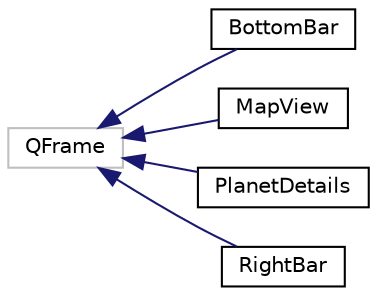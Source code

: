 digraph "Graphical Class Hierarchy"
{
  edge [fontname="Helvetica",fontsize="10",labelfontname="Helvetica",labelfontsize="10"];
  node [fontname="Helvetica",fontsize="10",shape=record];
  rankdir="LR";
  Node1 [label="QFrame",height=0.2,width=0.4,color="grey75", fillcolor="white", style="filled"];
  Node1 -> Node2 [dir="back",color="midnightblue",fontsize="10",style="solid",fontname="Helvetica"];
  Node2 [label="BottomBar",height=0.2,width=0.4,color="black", fillcolor="white", style="filled",URL="$classBottomBar.html"];
  Node1 -> Node3 [dir="back",color="midnightblue",fontsize="10",style="solid",fontname="Helvetica"];
  Node3 [label="MapView",height=0.2,width=0.4,color="black", fillcolor="white", style="filled",URL="$classMapView.html"];
  Node1 -> Node4 [dir="back",color="midnightblue",fontsize="10",style="solid",fontname="Helvetica"];
  Node4 [label="PlanetDetails",height=0.2,width=0.4,color="black", fillcolor="white", style="filled",URL="$classPlanetDetails.html"];
  Node1 -> Node5 [dir="back",color="midnightblue",fontsize="10",style="solid",fontname="Helvetica"];
  Node5 [label="RightBar",height=0.2,width=0.4,color="black", fillcolor="white", style="filled",URL="$classRightBar.html"];
}
